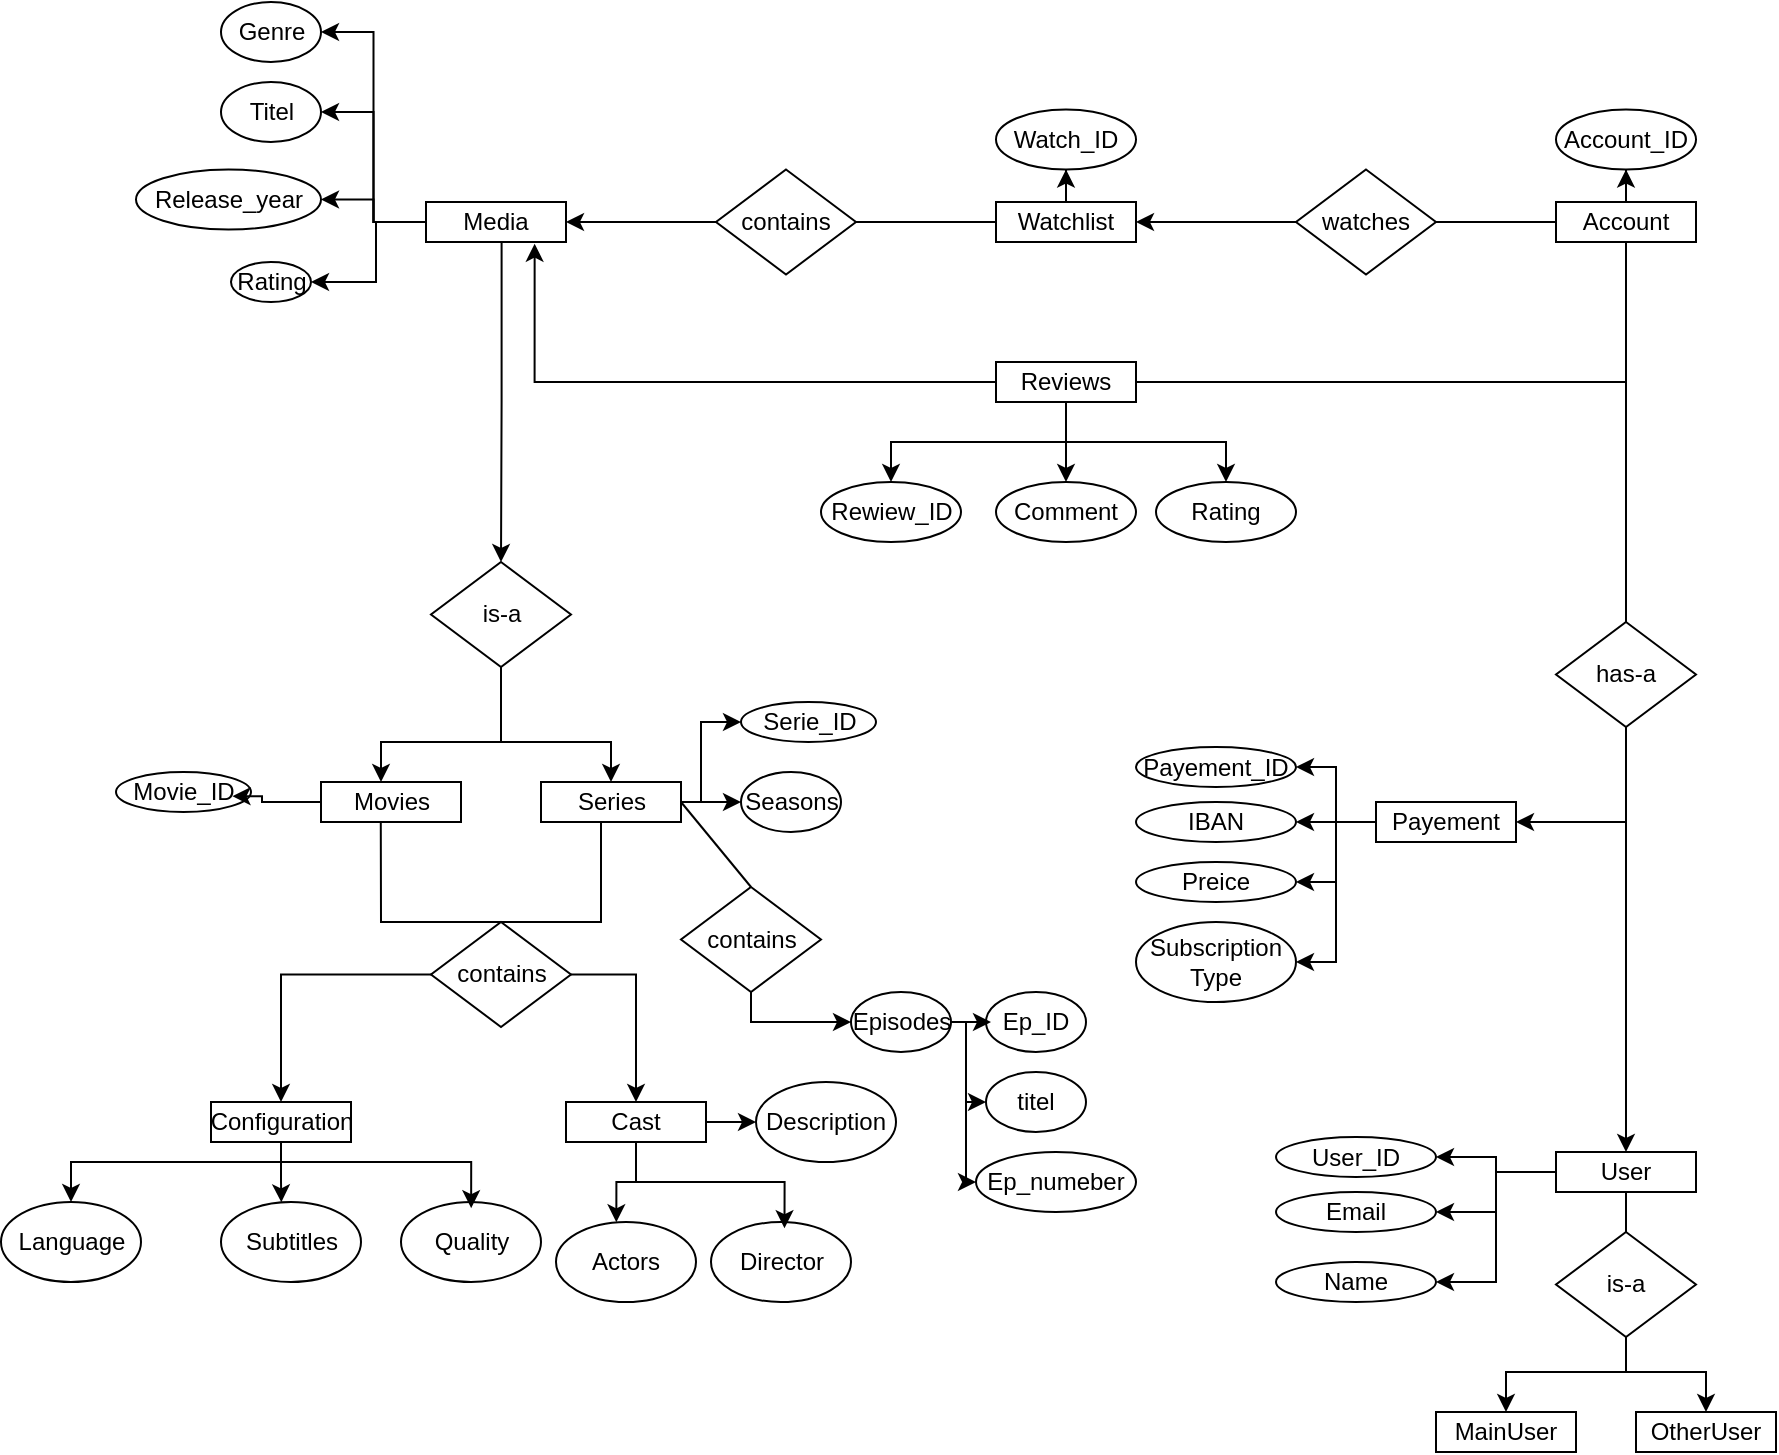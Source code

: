 <mxfile version="24.8.2">
  <diagram id="R2lEEEUBdFMjLlhIrx00" name="Page-1">
    <mxGraphModel dx="2839" dy="963" grid="1" gridSize="10" guides="1" tooltips="1" connect="1" arrows="1" fold="1" page="1" pageScale="1" pageWidth="850" pageHeight="1100" math="0" shadow="0" extFonts="Permanent Marker^https://fonts.googleapis.com/css?family=Permanent+Marker">
      <root>
        <mxCell id="0" />
        <mxCell id="1" parent="0" />
        <mxCell id="ododw7PFCaRmxLRYY1u6-10" style="edgeStyle=orthogonalEdgeStyle;rounded=0;orthogonalLoop=1;jettySize=auto;html=1;exitX=0.54;exitY=1.007;exitDx=0;exitDy=0;entryX=0.5;entryY=0;entryDx=0;entryDy=0;exitPerimeter=0;" parent="1" source="ododw7PFCaRmxLRYY1u6-1" target="ododw7PFCaRmxLRYY1u6-3" edge="1">
          <mxGeometry relative="1" as="geometry">
            <mxPoint x="199.931" y="130.069" as="targetPoint" />
            <Array as="points">
              <mxPoint x="203" y="210" />
              <mxPoint x="203" y="210" />
            </Array>
          </mxGeometry>
        </mxCell>
        <mxCell id="ododw7PFCaRmxLRYY1u6-12" style="edgeStyle=orthogonalEdgeStyle;rounded=0;orthogonalLoop=1;jettySize=auto;html=1;entryX=1;entryY=0.5;entryDx=0;entryDy=0;" parent="1" source="ododw7PFCaRmxLRYY1u6-1" target="ododw7PFCaRmxLRYY1u6-11" edge="1">
          <mxGeometry relative="1" as="geometry" />
        </mxCell>
        <mxCell id="4snv_okNcYrmUUYU0laY-4" style="edgeStyle=orthogonalEdgeStyle;rounded=0;orthogonalLoop=1;jettySize=auto;html=1;entryX=1;entryY=0.5;entryDx=0;entryDy=0;" parent="1" source="ododw7PFCaRmxLRYY1u6-1" target="4snv_okNcYrmUUYU0laY-1" edge="1">
          <mxGeometry relative="1" as="geometry" />
        </mxCell>
        <mxCell id="4snv_okNcYrmUUYU0laY-5" style="edgeStyle=orthogonalEdgeStyle;rounded=0;orthogonalLoop=1;jettySize=auto;html=1;entryX=1;entryY=0.5;entryDx=0;entryDy=0;" parent="1" source="ododw7PFCaRmxLRYY1u6-1" target="4snv_okNcYrmUUYU0laY-2" edge="1">
          <mxGeometry relative="1" as="geometry" />
        </mxCell>
        <mxCell id="4snv_okNcYrmUUYU0laY-6" style="edgeStyle=orthogonalEdgeStyle;rounded=0;orthogonalLoop=1;jettySize=auto;html=1;entryX=1;entryY=0.5;entryDx=0;entryDy=0;" parent="1" source="ododw7PFCaRmxLRYY1u6-1" target="4snv_okNcYrmUUYU0laY-3" edge="1">
          <mxGeometry relative="1" as="geometry">
            <Array as="points">
              <mxPoint x="140" y="120" />
              <mxPoint x="140" y="150" />
            </Array>
          </mxGeometry>
        </mxCell>
        <mxCell id="ododw7PFCaRmxLRYY1u6-1" value="Media" style="rounded=0;whiteSpace=wrap;html=1;" parent="1" vertex="1">
          <mxGeometry x="165" y="110" width="70" height="20" as="geometry" />
        </mxCell>
        <mxCell id="ododw7PFCaRmxLRYY1u6-2" value="Movies" style="rounded=0;whiteSpace=wrap;html=1;" parent="1" vertex="1">
          <mxGeometry x="112.5" y="400" width="70" height="20" as="geometry" />
        </mxCell>
        <mxCell id="ododw7PFCaRmxLRYY1u6-5" style="edgeStyle=orthogonalEdgeStyle;rounded=0;orthogonalLoop=1;jettySize=auto;html=1;exitX=0.5;exitY=1;exitDx=0;exitDy=0;" parent="1" source="ododw7PFCaRmxLRYY1u6-3" target="ododw7PFCaRmxLRYY1u6-2" edge="1">
          <mxGeometry relative="1" as="geometry">
            <Array as="points">
              <mxPoint x="202.5" y="380" />
              <mxPoint x="142.5" y="380" />
            </Array>
          </mxGeometry>
        </mxCell>
        <mxCell id="ododw7PFCaRmxLRYY1u6-8" style="edgeStyle=orthogonalEdgeStyle;rounded=0;orthogonalLoop=1;jettySize=auto;html=1;entryX=0.5;entryY=0;entryDx=0;entryDy=0;" parent="1" source="ododw7PFCaRmxLRYY1u6-3" target="ododw7PFCaRmxLRYY1u6-6" edge="1">
          <mxGeometry relative="1" as="geometry">
            <Array as="points">
              <mxPoint x="202.5" y="380" />
              <mxPoint x="257.5" y="380" />
            </Array>
          </mxGeometry>
        </mxCell>
        <mxCell id="ododw7PFCaRmxLRYY1u6-3" value="is-a" style="rhombus;whiteSpace=wrap;html=1;" parent="1" vertex="1">
          <mxGeometry x="167.5" y="290" width="70" height="52.5" as="geometry" />
        </mxCell>
        <mxCell id="ododw7PFCaRmxLRYY1u6-24" style="edgeStyle=orthogonalEdgeStyle;rounded=0;orthogonalLoop=1;jettySize=auto;html=1;entryX=0;entryY=0.5;entryDx=0;entryDy=0;" parent="1" source="ododw7PFCaRmxLRYY1u6-6" target="ododw7PFCaRmxLRYY1u6-22" edge="1">
          <mxGeometry relative="1" as="geometry">
            <Array as="points">
              <mxPoint x="302.5" y="410" />
              <mxPoint x="302.5" y="370" />
            </Array>
          </mxGeometry>
        </mxCell>
        <mxCell id="ododw7PFCaRmxLRYY1u6-25" style="edgeStyle=orthogonalEdgeStyle;rounded=0;orthogonalLoop=1;jettySize=auto;html=1;entryX=0;entryY=0.5;entryDx=0;entryDy=0;" parent="1" source="ododw7PFCaRmxLRYY1u6-6" target="ododw7PFCaRmxLRYY1u6-21" edge="1">
          <mxGeometry relative="1" as="geometry" />
        </mxCell>
        <mxCell id="ododw7PFCaRmxLRYY1u6-6" value="Series" style="rounded=0;whiteSpace=wrap;html=1;" parent="1" vertex="1">
          <mxGeometry x="222.5" y="400" width="70" height="20" as="geometry" />
        </mxCell>
        <mxCell id="ododw7PFCaRmxLRYY1u6-11" value="Genre" style="ellipse;whiteSpace=wrap;html=1;" parent="1" vertex="1">
          <mxGeometry x="62.5" y="10" width="50" height="30" as="geometry" />
        </mxCell>
        <mxCell id="ododw7PFCaRmxLRYY1u6-14" value="Movie_ID" style="ellipse;whiteSpace=wrap;html=1;" parent="1" vertex="1">
          <mxGeometry x="10" y="395" width="67.5" height="20" as="geometry" />
        </mxCell>
        <mxCell id="ododw7PFCaRmxLRYY1u6-18" style="edgeStyle=orthogonalEdgeStyle;rounded=0;orthogonalLoop=1;jettySize=auto;html=1;entryX=0.863;entryY=0.605;entryDx=0;entryDy=0;entryPerimeter=0;" parent="1" source="ododw7PFCaRmxLRYY1u6-2" target="ododw7PFCaRmxLRYY1u6-14" edge="1">
          <mxGeometry relative="1" as="geometry">
            <Array as="points">
              <mxPoint x="83" y="410" />
              <mxPoint x="83" y="407" />
            </Array>
          </mxGeometry>
        </mxCell>
        <mxCell id="ododw7PFCaRmxLRYY1u6-21" value="Seasons" style="ellipse;whiteSpace=wrap;html=1;" parent="1" vertex="1">
          <mxGeometry x="322.5" y="395" width="50" height="30" as="geometry" />
        </mxCell>
        <mxCell id="ododw7PFCaRmxLRYY1u6-22" value="Serie_ID" style="ellipse;whiteSpace=wrap;html=1;" parent="1" vertex="1">
          <mxGeometry x="322.5" y="360" width="67.5" height="20" as="geometry" />
        </mxCell>
        <mxCell id="xL0sxVGsgrSIJqUNKnKU-6" style="edgeStyle=orthogonalEdgeStyle;rounded=0;orthogonalLoop=1;jettySize=auto;html=1;entryX=0;entryY=0.5;entryDx=0;entryDy=0;" edge="1" parent="1" source="ododw7PFCaRmxLRYY1u6-23" target="xL0sxVGsgrSIJqUNKnKU-3">
          <mxGeometry relative="1" as="geometry">
            <Array as="points">
              <mxPoint x="435" y="520" />
              <mxPoint x="435" y="560" />
            </Array>
          </mxGeometry>
        </mxCell>
        <mxCell id="xL0sxVGsgrSIJqUNKnKU-7" style="edgeStyle=orthogonalEdgeStyle;rounded=0;orthogonalLoop=1;jettySize=auto;html=1;entryX=0;entryY=0.5;entryDx=0;entryDy=0;" edge="1" parent="1" source="ododw7PFCaRmxLRYY1u6-23" target="xL0sxVGsgrSIJqUNKnKU-4">
          <mxGeometry relative="1" as="geometry">
            <Array as="points">
              <mxPoint x="435" y="520" />
            </Array>
          </mxGeometry>
        </mxCell>
        <mxCell id="ododw7PFCaRmxLRYY1u6-23" value="Episodes" style="ellipse;whiteSpace=wrap;html=1;" parent="1" vertex="1">
          <mxGeometry x="377.5" y="505" width="50" height="30" as="geometry" />
        </mxCell>
        <mxCell id="ododw7PFCaRmxLRYY1u6-37" style="edgeStyle=orthogonalEdgeStyle;rounded=0;orthogonalLoop=1;jettySize=auto;html=1;entryX=0.5;entryY=0;entryDx=0;entryDy=0;" parent="1" source="ododw7PFCaRmxLRYY1u6-27" target="ododw7PFCaRmxLRYY1u6-34" edge="1">
          <mxGeometry relative="1" as="geometry">
            <Array as="points">
              <mxPoint x="92.5" y="590" />
              <mxPoint x="-12.5" y="590" />
            </Array>
          </mxGeometry>
        </mxCell>
        <mxCell id="ododw7PFCaRmxLRYY1u6-27" value="Configuration" style="rounded=0;whiteSpace=wrap;html=1;" parent="1" vertex="1">
          <mxGeometry x="57.5" y="560" width="70" height="20" as="geometry" />
        </mxCell>
        <mxCell id="ododw7PFCaRmxLRYY1u6-33" style="edgeStyle=orthogonalEdgeStyle;rounded=0;orthogonalLoop=1;jettySize=auto;html=1;entryX=0.5;entryY=0;entryDx=0;entryDy=0;" parent="1" source="ododw7PFCaRmxLRYY1u6-28" target="ododw7PFCaRmxLRYY1u6-27" edge="1">
          <mxGeometry relative="1" as="geometry" />
        </mxCell>
        <mxCell id="ododw7PFCaRmxLRYY1u6-28" value="contains" style="rhombus;whiteSpace=wrap;html=1;" parent="1" vertex="1">
          <mxGeometry x="167.5" y="470" width="70" height="52.5" as="geometry" />
        </mxCell>
        <mxCell id="ododw7PFCaRmxLRYY1u6-31" value="" style="endArrow=none;html=1;rounded=0;entryX=0.427;entryY=1.006;entryDx=0;entryDy=0;entryPerimeter=0;exitX=0.5;exitY=0;exitDx=0;exitDy=0;" parent="1" source="ododw7PFCaRmxLRYY1u6-28" target="ododw7PFCaRmxLRYY1u6-2" edge="1">
          <mxGeometry width="50" height="50" relative="1" as="geometry">
            <mxPoint x="222.5" y="520" as="sourcePoint" />
            <mxPoint x="252.5" y="470" as="targetPoint" />
            <Array as="points">
              <mxPoint x="142.5" y="470" />
            </Array>
          </mxGeometry>
        </mxCell>
        <mxCell id="ododw7PFCaRmxLRYY1u6-32" value="" style="endArrow=none;html=1;rounded=0;" parent="1" edge="1">
          <mxGeometry width="50" height="50" relative="1" as="geometry">
            <mxPoint x="202.5" y="470" as="sourcePoint" />
            <mxPoint x="252.5" y="420" as="targetPoint" />
            <Array as="points">
              <mxPoint x="252.5" y="470" />
            </Array>
          </mxGeometry>
        </mxCell>
        <mxCell id="ododw7PFCaRmxLRYY1u6-34" value="Language" style="ellipse;whiteSpace=wrap;html=1;" parent="1" vertex="1">
          <mxGeometry x="-47.5" y="610" width="70" height="40" as="geometry" />
        </mxCell>
        <mxCell id="ododw7PFCaRmxLRYY1u6-35" value="Subtitles&lt;span style=&quot;color: rgba(0, 0, 0, 0); font-family: monospace; font-size: 0px; text-align: start; text-wrap: nowrap;&quot;&gt;%3CmxGraphModel%3E%3Croot%3E%3CmxCell%20id%3D%220%22%2F%3E%3CmxCell%20id%3D%221%22%20parent%3D%220%22%2F%3E%3CmxCell%20id%3D%222%22%20value%3D%22Language%22%20style%3D%22ellipse%3BwhiteSpace%3Dwrap%3Bhtml%3D1%3B%22%20vertex%3D%221%22%20parent%3D%221%22%3E%3CmxGeometry%20x%3D%2260%22%20y%3D%22480%22%20width%3D%2270%22%20height%3D%2240%22%20as%3D%22geometry%22%2F%3E%3C%2FmxCell%3E%3C%2Froot%3E%3C%2FmxGraphModel%3E&lt;/span&gt;" style="ellipse;whiteSpace=wrap;html=1;" parent="1" vertex="1">
          <mxGeometry x="62.5" y="610" width="70" height="40" as="geometry" />
        </mxCell>
        <mxCell id="ododw7PFCaRmxLRYY1u6-36" value="Quality" style="ellipse;whiteSpace=wrap;html=1;" parent="1" vertex="1">
          <mxGeometry x="152.5" y="610" width="70" height="40" as="geometry" />
        </mxCell>
        <mxCell id="ododw7PFCaRmxLRYY1u6-38" style="edgeStyle=orthogonalEdgeStyle;rounded=0;orthogonalLoop=1;jettySize=auto;html=1;entryX=0.431;entryY=0.004;entryDx=0;entryDy=0;entryPerimeter=0;" parent="1" source="ododw7PFCaRmxLRYY1u6-27" target="ododw7PFCaRmxLRYY1u6-35" edge="1">
          <mxGeometry relative="1" as="geometry">
            <Array as="points" />
          </mxGeometry>
        </mxCell>
        <mxCell id="ododw7PFCaRmxLRYY1u6-39" style="edgeStyle=orthogonalEdgeStyle;rounded=0;orthogonalLoop=1;jettySize=auto;html=1;entryX=0.501;entryY=0.077;entryDx=0;entryDy=0;entryPerimeter=0;" parent="1" source="ododw7PFCaRmxLRYY1u6-27" target="ododw7PFCaRmxLRYY1u6-36" edge="1">
          <mxGeometry relative="1" as="geometry">
            <Array as="points">
              <mxPoint x="92.5" y="590" />
              <mxPoint x="187.5" y="590" />
            </Array>
          </mxGeometry>
        </mxCell>
        <mxCell id="ododw7PFCaRmxLRYY1u6-79" style="edgeStyle=orthogonalEdgeStyle;rounded=0;orthogonalLoop=1;jettySize=auto;html=1;entryX=0.5;entryY=1;entryDx=0;entryDy=0;" parent="1" source="ododw7PFCaRmxLRYY1u6-40" target="ododw7PFCaRmxLRYY1u6-77" edge="1">
          <mxGeometry relative="1" as="geometry" />
        </mxCell>
        <mxCell id="ododw7PFCaRmxLRYY1u6-40" value="Watchlist" style="rounded=0;whiteSpace=wrap;html=1;" parent="1" vertex="1">
          <mxGeometry x="450" y="110" width="70" height="20" as="geometry" />
        </mxCell>
        <mxCell id="ododw7PFCaRmxLRYY1u6-43" style="edgeStyle=orthogonalEdgeStyle;rounded=0;orthogonalLoop=1;jettySize=auto;html=1;entryX=1;entryY=0.5;entryDx=0;entryDy=0;" parent="1" source="ododw7PFCaRmxLRYY1u6-41" target="ododw7PFCaRmxLRYY1u6-1" edge="1">
          <mxGeometry relative="1" as="geometry" />
        </mxCell>
        <mxCell id="ododw7PFCaRmxLRYY1u6-41" value="contains" style="rhombus;whiteSpace=wrap;html=1;" parent="1" vertex="1">
          <mxGeometry x="310" y="93.75" width="70" height="52.5" as="geometry" />
        </mxCell>
        <mxCell id="ododw7PFCaRmxLRYY1u6-42" value="" style="endArrow=none;html=1;rounded=0;entryX=0;entryY=0.5;entryDx=0;entryDy=0;exitX=1;exitY=0.5;exitDx=0;exitDy=0;" parent="1" source="ododw7PFCaRmxLRYY1u6-41" target="ododw7PFCaRmxLRYY1u6-40" edge="1">
          <mxGeometry width="50" height="50" relative="1" as="geometry">
            <mxPoint x="390" y="210" as="sourcePoint" />
            <mxPoint x="440" y="160" as="targetPoint" />
          </mxGeometry>
        </mxCell>
        <mxCell id="ododw7PFCaRmxLRYY1u6-69" style="edgeStyle=orthogonalEdgeStyle;rounded=0;orthogonalLoop=1;jettySize=auto;html=1;entryX=1;entryY=0.5;entryDx=0;entryDy=0;" parent="1" source="ododw7PFCaRmxLRYY1u6-45" target="ododw7PFCaRmxLRYY1u6-40" edge="1">
          <mxGeometry relative="1" as="geometry" />
        </mxCell>
        <mxCell id="ododw7PFCaRmxLRYY1u6-45" value="watches" style="rhombus;whiteSpace=wrap;html=1;" parent="1" vertex="1">
          <mxGeometry x="600" y="93.75" width="70" height="52.5" as="geometry" />
        </mxCell>
        <mxCell id="ododw7PFCaRmxLRYY1u6-81" style="edgeStyle=orthogonalEdgeStyle;rounded=0;orthogonalLoop=1;jettySize=auto;html=1;entryX=0.5;entryY=1;entryDx=0;entryDy=0;" parent="1" source="ododw7PFCaRmxLRYY1u6-46" target="ododw7PFCaRmxLRYY1u6-80" edge="1">
          <mxGeometry relative="1" as="geometry" />
        </mxCell>
        <mxCell id="ododw7PFCaRmxLRYY1u6-46" value="Account" style="rounded=0;whiteSpace=wrap;html=1;" parent="1" vertex="1">
          <mxGeometry x="730" y="110" width="70" height="20" as="geometry" />
        </mxCell>
        <mxCell id="ododw7PFCaRmxLRYY1u6-53" style="edgeStyle=orthogonalEdgeStyle;rounded=0;orthogonalLoop=1;jettySize=auto;html=1;entryX=1;entryY=0.5;entryDx=0;entryDy=0;" parent="1" source="ododw7PFCaRmxLRYY1u6-47" target="ododw7PFCaRmxLRYY1u6-48" edge="1">
          <mxGeometry relative="1" as="geometry">
            <Array as="points">
              <mxPoint x="765" y="420" />
            </Array>
          </mxGeometry>
        </mxCell>
        <mxCell id="ododw7PFCaRmxLRYY1u6-59" style="edgeStyle=orthogonalEdgeStyle;rounded=0;orthogonalLoop=1;jettySize=auto;html=1;entryX=0.5;entryY=0;entryDx=0;entryDy=0;" parent="1" source="ododw7PFCaRmxLRYY1u6-47" target="ododw7PFCaRmxLRYY1u6-58" edge="1">
          <mxGeometry relative="1" as="geometry" />
        </mxCell>
        <mxCell id="ododw7PFCaRmxLRYY1u6-47" value="has-a" style="rhombus;whiteSpace=wrap;html=1;" parent="1" vertex="1">
          <mxGeometry x="730" y="320" width="70" height="52.5" as="geometry" />
        </mxCell>
        <mxCell id="ododw7PFCaRmxLRYY1u6-54" style="edgeStyle=orthogonalEdgeStyle;rounded=0;orthogonalLoop=1;jettySize=auto;html=1;entryX=1;entryY=0.5;entryDx=0;entryDy=0;" parent="1" source="ododw7PFCaRmxLRYY1u6-48" target="ododw7PFCaRmxLRYY1u6-50" edge="1">
          <mxGeometry relative="1" as="geometry" />
        </mxCell>
        <mxCell id="ododw7PFCaRmxLRYY1u6-56" style="edgeStyle=orthogonalEdgeStyle;rounded=0;orthogonalLoop=1;jettySize=auto;html=1;entryX=1;entryY=0.5;entryDx=0;entryDy=0;" parent="1" source="ododw7PFCaRmxLRYY1u6-48" target="ododw7PFCaRmxLRYY1u6-52" edge="1">
          <mxGeometry relative="1" as="geometry" />
        </mxCell>
        <mxCell id="ododw7PFCaRmxLRYY1u6-76" style="edgeStyle=orthogonalEdgeStyle;rounded=0;orthogonalLoop=1;jettySize=auto;html=1;entryX=1;entryY=0.5;entryDx=0;entryDy=0;" parent="1" source="ododw7PFCaRmxLRYY1u6-48" target="ododw7PFCaRmxLRYY1u6-73" edge="1">
          <mxGeometry relative="1" as="geometry" />
        </mxCell>
        <mxCell id="ododw7PFCaRmxLRYY1u6-48" value="Payement" style="rounded=0;whiteSpace=wrap;html=1;" parent="1" vertex="1">
          <mxGeometry x="640" y="410" width="70" height="20" as="geometry" />
        </mxCell>
        <mxCell id="ododw7PFCaRmxLRYY1u6-50" value="Payement_ID" style="ellipse;whiteSpace=wrap;html=1;" parent="1" vertex="1">
          <mxGeometry x="520" y="382.5" width="80" height="20" as="geometry" />
        </mxCell>
        <mxCell id="ododw7PFCaRmxLRYY1u6-51" value="IBAN" style="ellipse;whiteSpace=wrap;html=1;" parent="1" vertex="1">
          <mxGeometry x="520" y="410" width="80" height="20" as="geometry" />
        </mxCell>
        <mxCell id="ododw7PFCaRmxLRYY1u6-52" value="Preice" style="ellipse;whiteSpace=wrap;html=1;" parent="1" vertex="1">
          <mxGeometry x="520" y="440" width="80" height="20" as="geometry" />
        </mxCell>
        <mxCell id="ododw7PFCaRmxLRYY1u6-55" style="edgeStyle=orthogonalEdgeStyle;rounded=0;orthogonalLoop=1;jettySize=auto;html=1;entryX=1;entryY=0.5;entryDx=0;entryDy=0;" parent="1" source="ododw7PFCaRmxLRYY1u6-48" target="ododw7PFCaRmxLRYY1u6-51" edge="1">
          <mxGeometry relative="1" as="geometry">
            <Array as="points">
              <mxPoint x="610" y="420" />
              <mxPoint x="610" y="420" />
            </Array>
          </mxGeometry>
        </mxCell>
        <mxCell id="ododw7PFCaRmxLRYY1u6-74" style="edgeStyle=orthogonalEdgeStyle;rounded=0;orthogonalLoop=1;jettySize=auto;html=1;entryX=1;entryY=0.5;entryDx=0;entryDy=0;" parent="1" source="ododw7PFCaRmxLRYY1u6-58" target="ododw7PFCaRmxLRYY1u6-71" edge="1">
          <mxGeometry relative="1" as="geometry" />
        </mxCell>
        <mxCell id="ododw7PFCaRmxLRYY1u6-75" style="edgeStyle=orthogonalEdgeStyle;rounded=0;orthogonalLoop=1;jettySize=auto;html=1;entryX=1;entryY=0.5;entryDx=0;entryDy=0;" parent="1" source="ododw7PFCaRmxLRYY1u6-58" target="ododw7PFCaRmxLRYY1u6-72" edge="1">
          <mxGeometry relative="1" as="geometry" />
        </mxCell>
        <mxCell id="4snv_okNcYrmUUYU0laY-9" style="edgeStyle=orthogonalEdgeStyle;rounded=0;orthogonalLoop=1;jettySize=auto;html=1;entryX=1;entryY=0.5;entryDx=0;entryDy=0;" parent="1" source="ododw7PFCaRmxLRYY1u6-58" target="4snv_okNcYrmUUYU0laY-8" edge="1">
          <mxGeometry relative="1" as="geometry" />
        </mxCell>
        <mxCell id="ododw7PFCaRmxLRYY1u6-58" value="User" style="rounded=0;whiteSpace=wrap;html=1;" parent="1" vertex="1">
          <mxGeometry x="730" y="585" width="70" height="20" as="geometry" />
        </mxCell>
        <mxCell id="ododw7PFCaRmxLRYY1u6-66" style="edgeStyle=orthogonalEdgeStyle;rounded=0;orthogonalLoop=1;jettySize=auto;html=1;entryX=0.5;entryY=0;entryDx=0;entryDy=0;" parent="1" source="ododw7PFCaRmxLRYY1u6-60" target="ododw7PFCaRmxLRYY1u6-62" edge="1">
          <mxGeometry relative="1" as="geometry">
            <Array as="points">
              <mxPoint x="765" y="695" />
              <mxPoint x="705" y="695" />
            </Array>
          </mxGeometry>
        </mxCell>
        <mxCell id="ododw7PFCaRmxLRYY1u6-67" style="edgeStyle=orthogonalEdgeStyle;rounded=0;orthogonalLoop=1;jettySize=auto;html=1;entryX=0.5;entryY=0;entryDx=0;entryDy=0;" parent="1" source="ododw7PFCaRmxLRYY1u6-60" target="ododw7PFCaRmxLRYY1u6-63" edge="1">
          <mxGeometry relative="1" as="geometry">
            <Array as="points">
              <mxPoint x="765" y="695" />
              <mxPoint x="805" y="695" />
            </Array>
          </mxGeometry>
        </mxCell>
        <mxCell id="ododw7PFCaRmxLRYY1u6-60" value="is-a" style="rhombus;whiteSpace=wrap;html=1;" parent="1" vertex="1">
          <mxGeometry x="730" y="625" width="70" height="52.5" as="geometry" />
        </mxCell>
        <mxCell id="ododw7PFCaRmxLRYY1u6-62" value="MainUser" style="rounded=0;whiteSpace=wrap;html=1;" parent="1" vertex="1">
          <mxGeometry x="670" y="715" width="70" height="20" as="geometry" />
        </mxCell>
        <mxCell id="ododw7PFCaRmxLRYY1u6-63" value="OtherUser" style="rounded=0;whiteSpace=wrap;html=1;" parent="1" vertex="1">
          <mxGeometry x="770" y="715" width="70" height="20" as="geometry" />
        </mxCell>
        <mxCell id="ododw7PFCaRmxLRYY1u6-65" value="" style="endArrow=none;html=1;rounded=0;entryX=0.5;entryY=1;entryDx=0;entryDy=0;exitX=0.5;exitY=0;exitDx=0;exitDy=0;" parent="1" source="ododw7PFCaRmxLRYY1u6-60" target="ododw7PFCaRmxLRYY1u6-58" edge="1">
          <mxGeometry width="50" height="50" relative="1" as="geometry">
            <mxPoint x="740" y="635" as="sourcePoint" />
            <mxPoint x="790" y="585" as="targetPoint" />
          </mxGeometry>
        </mxCell>
        <mxCell id="ododw7PFCaRmxLRYY1u6-68" value="" style="endArrow=none;html=1;rounded=0;entryX=0;entryY=0.5;entryDx=0;entryDy=0;exitX=1;exitY=0.5;exitDx=0;exitDy=0;" parent="1" source="ododw7PFCaRmxLRYY1u6-45" target="ododw7PFCaRmxLRYY1u6-46" edge="1">
          <mxGeometry width="50" height="50" relative="1" as="geometry">
            <mxPoint x="680" y="170" as="sourcePoint" />
            <mxPoint x="730" y="120" as="targetPoint" />
          </mxGeometry>
        </mxCell>
        <mxCell id="ododw7PFCaRmxLRYY1u6-70" value="" style="endArrow=none;html=1;rounded=0;entryX=0.5;entryY=1;entryDx=0;entryDy=0;exitX=0.5;exitY=0;exitDx=0;exitDy=0;" parent="1" source="ododw7PFCaRmxLRYY1u6-47" target="ododw7PFCaRmxLRYY1u6-46" edge="1">
          <mxGeometry width="50" height="50" relative="1" as="geometry">
            <mxPoint x="670" y="196.25" as="sourcePoint" />
            <mxPoint x="720" y="146.25" as="targetPoint" />
          </mxGeometry>
        </mxCell>
        <mxCell id="ododw7PFCaRmxLRYY1u6-71" value="User_ID" style="ellipse;whiteSpace=wrap;html=1;" parent="1" vertex="1">
          <mxGeometry x="590" y="577.5" width="80" height="20" as="geometry" />
        </mxCell>
        <mxCell id="ododw7PFCaRmxLRYY1u6-72" value="Email" style="ellipse;whiteSpace=wrap;html=1;" parent="1" vertex="1">
          <mxGeometry x="590" y="605" width="80" height="20" as="geometry" />
        </mxCell>
        <mxCell id="ododw7PFCaRmxLRYY1u6-73" value="Subscription&lt;div&gt;Type&lt;/div&gt;" style="ellipse;whiteSpace=wrap;html=1;" parent="1" vertex="1">
          <mxGeometry x="520" y="470" width="80" height="40" as="geometry" />
        </mxCell>
        <mxCell id="ododw7PFCaRmxLRYY1u6-77" value="Watch_ID" style="ellipse;whiteSpace=wrap;html=1;" parent="1" vertex="1">
          <mxGeometry x="450" y="63.75" width="70" height="30" as="geometry" />
        </mxCell>
        <mxCell id="ododw7PFCaRmxLRYY1u6-80" value="Account_ID" style="ellipse;whiteSpace=wrap;html=1;" parent="1" vertex="1">
          <mxGeometry x="730" y="63.75" width="70" height="30" as="geometry" />
        </mxCell>
        <mxCell id="ododw7PFCaRmxLRYY1u6-84" style="edgeStyle=orthogonalEdgeStyle;rounded=0;orthogonalLoop=1;jettySize=auto;html=1;entryX=0.776;entryY=1.042;entryDx=0;entryDy=0;entryPerimeter=0;" parent="1" source="ododw7PFCaRmxLRYY1u6-82" target="ododw7PFCaRmxLRYY1u6-1" edge="1">
          <mxGeometry relative="1" as="geometry" />
        </mxCell>
        <mxCell id="ododw7PFCaRmxLRYY1u6-88" style="edgeStyle=orthogonalEdgeStyle;rounded=0;orthogonalLoop=1;jettySize=auto;html=1;entryX=0.5;entryY=0;entryDx=0;entryDy=0;" parent="1" source="ododw7PFCaRmxLRYY1u6-82" target="ododw7PFCaRmxLRYY1u6-86" edge="1">
          <mxGeometry relative="1" as="geometry">
            <Array as="points">
              <mxPoint x="485" y="230" />
              <mxPoint x="398" y="230" />
            </Array>
          </mxGeometry>
        </mxCell>
        <mxCell id="ododw7PFCaRmxLRYY1u6-89" style="edgeStyle=orthogonalEdgeStyle;rounded=0;orthogonalLoop=1;jettySize=auto;html=1;entryX=0.5;entryY=0;entryDx=0;entryDy=0;" parent="1" source="ododw7PFCaRmxLRYY1u6-82" target="ododw7PFCaRmxLRYY1u6-85" edge="1">
          <mxGeometry relative="1" as="geometry" />
        </mxCell>
        <mxCell id="ododw7PFCaRmxLRYY1u6-82" value="Reviews" style="rounded=0;whiteSpace=wrap;html=1;" parent="1" vertex="1">
          <mxGeometry x="450" y="190" width="70" height="20" as="geometry" />
        </mxCell>
        <mxCell id="ododw7PFCaRmxLRYY1u6-83" value="" style="endArrow=none;html=1;rounded=0;exitX=1;exitY=0.5;exitDx=0;exitDy=0;entryX=0.5;entryY=1;entryDx=0;entryDy=0;" parent="1" source="ododw7PFCaRmxLRYY1u6-82" target="ododw7PFCaRmxLRYY1u6-46" edge="1">
          <mxGeometry width="50" height="50" relative="1" as="geometry">
            <mxPoint x="650" y="250" as="sourcePoint" />
            <mxPoint x="760" y="200" as="targetPoint" />
            <Array as="points">
              <mxPoint x="765" y="200" />
            </Array>
          </mxGeometry>
        </mxCell>
        <mxCell id="ododw7PFCaRmxLRYY1u6-85" value="Comment" style="ellipse;whiteSpace=wrap;html=1;" parent="1" vertex="1">
          <mxGeometry x="450" y="250" width="70" height="30" as="geometry" />
        </mxCell>
        <mxCell id="ododw7PFCaRmxLRYY1u6-86" value="Rewiew_ID" style="ellipse;whiteSpace=wrap;html=1;" parent="1" vertex="1">
          <mxGeometry x="362.5" y="250" width="70" height="30" as="geometry" />
        </mxCell>
        <mxCell id="ododw7PFCaRmxLRYY1u6-87" value="Rating" style="ellipse;whiteSpace=wrap;html=1;" parent="1" vertex="1">
          <mxGeometry x="530" y="250" width="70" height="30" as="geometry" />
        </mxCell>
        <mxCell id="ododw7PFCaRmxLRYY1u6-90" style="edgeStyle=orthogonalEdgeStyle;rounded=0;orthogonalLoop=1;jettySize=auto;html=1;entryX=0.5;entryY=0;entryDx=0;entryDy=0;" parent="1" source="ododw7PFCaRmxLRYY1u6-82" target="ododw7PFCaRmxLRYY1u6-87" edge="1">
          <mxGeometry relative="1" as="geometry">
            <Array as="points">
              <mxPoint x="485" y="230" />
              <mxPoint x="565" y="230" />
            </Array>
          </mxGeometry>
        </mxCell>
        <mxCell id="4snv_okNcYrmUUYU0laY-1" value="Titel" style="ellipse;whiteSpace=wrap;html=1;" parent="1" vertex="1">
          <mxGeometry x="62.5" y="50" width="50" height="30" as="geometry" />
        </mxCell>
        <mxCell id="4snv_okNcYrmUUYU0laY-2" value="Release_year" style="ellipse;whiteSpace=wrap;html=1;" parent="1" vertex="1">
          <mxGeometry x="20" y="93.75" width="92.5" height="30" as="geometry" />
        </mxCell>
        <mxCell id="4snv_okNcYrmUUYU0laY-3" value="Rating" style="ellipse;whiteSpace=wrap;html=1;" parent="1" vertex="1">
          <mxGeometry x="67.5" y="140" width="40" height="20" as="geometry" />
        </mxCell>
        <mxCell id="4snv_okNcYrmUUYU0laY-8" value="Name" style="ellipse;whiteSpace=wrap;html=1;" parent="1" vertex="1">
          <mxGeometry x="590" y="640" width="80" height="20" as="geometry" />
        </mxCell>
        <mxCell id="xL0sxVGsgrSIJqUNKnKU-1" value="Ep_ID" style="ellipse;whiteSpace=wrap;html=1;" vertex="1" parent="1">
          <mxGeometry x="445" y="505" width="50" height="30" as="geometry" />
        </mxCell>
        <mxCell id="xL0sxVGsgrSIJqUNKnKU-3" value="titel" style="ellipse;whiteSpace=wrap;html=1;" vertex="1" parent="1">
          <mxGeometry x="445" y="545" width="50" height="30" as="geometry" />
        </mxCell>
        <mxCell id="xL0sxVGsgrSIJqUNKnKU-4" value="Ep_numeber" style="ellipse;whiteSpace=wrap;html=1;" vertex="1" parent="1">
          <mxGeometry x="440" y="585" width="80" height="30" as="geometry" />
        </mxCell>
        <mxCell id="xL0sxVGsgrSIJqUNKnKU-5" style="edgeStyle=orthogonalEdgeStyle;rounded=0;orthogonalLoop=1;jettySize=auto;html=1;entryX=0.04;entryY=0.515;entryDx=0;entryDy=0;entryPerimeter=0;" edge="1" parent="1" source="ododw7PFCaRmxLRYY1u6-23" target="xL0sxVGsgrSIJqUNKnKU-1">
          <mxGeometry relative="1" as="geometry" />
        </mxCell>
        <mxCell id="xL0sxVGsgrSIJqUNKnKU-10" style="edgeStyle=orthogonalEdgeStyle;rounded=0;orthogonalLoop=1;jettySize=auto;html=1;entryX=0;entryY=0.5;entryDx=0;entryDy=0;" edge="1" parent="1" source="xL0sxVGsgrSIJqUNKnKU-8" target="ododw7PFCaRmxLRYY1u6-23">
          <mxGeometry relative="1" as="geometry">
            <Array as="points">
              <mxPoint x="328" y="520" />
            </Array>
          </mxGeometry>
        </mxCell>
        <mxCell id="xL0sxVGsgrSIJqUNKnKU-8" value="contains" style="rhombus;whiteSpace=wrap;html=1;" vertex="1" parent="1">
          <mxGeometry x="292.5" y="452.5" width="70" height="52.5" as="geometry" />
        </mxCell>
        <mxCell id="xL0sxVGsgrSIJqUNKnKU-11" value="" style="endArrow=none;html=1;rounded=0;entryX=1;entryY=0.5;entryDx=0;entryDy=0;exitX=0.5;exitY=0;exitDx=0;exitDy=0;" edge="1" parent="1" source="xL0sxVGsgrSIJqUNKnKU-8" target="ododw7PFCaRmxLRYY1u6-6">
          <mxGeometry width="50" height="50" relative="1" as="geometry">
            <mxPoint x="260" y="480" as="sourcePoint" />
            <mxPoint x="310" y="430" as="targetPoint" />
          </mxGeometry>
        </mxCell>
        <mxCell id="xL0sxVGsgrSIJqUNKnKU-23" style="edgeStyle=orthogonalEdgeStyle;rounded=0;orthogonalLoop=1;jettySize=auto;html=1;entryX=0;entryY=0.5;entryDx=0;entryDy=0;" edge="1" parent="1" source="xL0sxVGsgrSIJqUNKnKU-14" target="xL0sxVGsgrSIJqUNKnKU-22">
          <mxGeometry relative="1" as="geometry" />
        </mxCell>
        <mxCell id="xL0sxVGsgrSIJqUNKnKU-14" value="Cast" style="rounded=0;whiteSpace=wrap;html=1;" vertex="1" parent="1">
          <mxGeometry x="235" y="560" width="70" height="20" as="geometry" />
        </mxCell>
        <mxCell id="xL0sxVGsgrSIJqUNKnKU-16" value="Actors" style="ellipse;whiteSpace=wrap;html=1;" vertex="1" parent="1">
          <mxGeometry x="230" y="620" width="70" height="40" as="geometry" />
        </mxCell>
        <mxCell id="xL0sxVGsgrSIJqUNKnKU-17" value="Director" style="ellipse;whiteSpace=wrap;html=1;" vertex="1" parent="1">
          <mxGeometry x="307.5" y="620" width="70" height="40" as="geometry" />
        </mxCell>
        <mxCell id="xL0sxVGsgrSIJqUNKnKU-18" style="edgeStyle=orthogonalEdgeStyle;rounded=0;orthogonalLoop=1;jettySize=auto;html=1;entryX=0.431;entryY=0.004;entryDx=0;entryDy=0;entryPerimeter=0;" edge="1" parent="1" source="xL0sxVGsgrSIJqUNKnKU-14" target="xL0sxVGsgrSIJqUNKnKU-16">
          <mxGeometry relative="1" as="geometry">
            <Array as="points" />
          </mxGeometry>
        </mxCell>
        <mxCell id="xL0sxVGsgrSIJqUNKnKU-20" style="edgeStyle=orthogonalEdgeStyle;rounded=0;orthogonalLoop=1;jettySize=auto;html=1;entryX=0.525;entryY=0.078;entryDx=0;entryDy=0;entryPerimeter=0;exitX=0.5;exitY=1;exitDx=0;exitDy=0;" edge="1" parent="1" source="xL0sxVGsgrSIJqUNKnKU-14" target="xL0sxVGsgrSIJqUNKnKU-17">
          <mxGeometry relative="1" as="geometry">
            <Array as="points" />
            <mxPoint x="312.5" y="595" as="sourcePoint" />
            <mxPoint x="302.5" y="635" as="targetPoint" />
          </mxGeometry>
        </mxCell>
        <mxCell id="xL0sxVGsgrSIJqUNKnKU-21" style="edgeStyle=orthogonalEdgeStyle;rounded=0;orthogonalLoop=1;jettySize=auto;html=1;entryX=0.5;entryY=0;entryDx=0;entryDy=0;exitX=1;exitY=0.5;exitDx=0;exitDy=0;" edge="1" parent="1" source="ododw7PFCaRmxLRYY1u6-28" target="xL0sxVGsgrSIJqUNKnKU-14">
          <mxGeometry relative="1" as="geometry">
            <mxPoint x="178" y="506" as="sourcePoint" />
            <mxPoint x="103" y="570" as="targetPoint" />
          </mxGeometry>
        </mxCell>
        <mxCell id="xL0sxVGsgrSIJqUNKnKU-22" value="Description" style="ellipse;whiteSpace=wrap;html=1;" vertex="1" parent="1">
          <mxGeometry x="330" y="550" width="70" height="40" as="geometry" />
        </mxCell>
      </root>
    </mxGraphModel>
  </diagram>
</mxfile>
